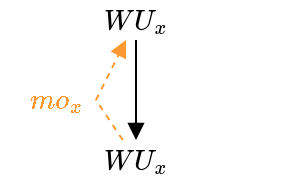 <mxfile version="20.3.0" type="device"><diagram id="Fd998V-1vK_sFpoaw9kc" name="Page-1"><mxGraphModel dx="1323" dy="241" grid="1" gridSize="10" guides="1" tooltips="1" connect="1" arrows="1" fold="1" page="1" pageScale="1" pageWidth="827" pageHeight="1169" math="1" shadow="0"><root><mxCell id="0"/><mxCell id="1" parent="0"/><mxCell id="17tErvE1ULDvhJEdpcWa-1" value="&lt;svg style=&quot;vertical-align: -0.357ex;&quot; xmlns:xlink=&quot;http://www.w3.org/1999/xlink&quot; viewBox=&quot;0 -683 2218.5 840.8&quot; role=&quot;img&quot; height=&quot;1.902ex&quot; width=&quot;5.019ex&quot; xmlns=&quot;http://www.w3.org/2000/svg&quot;&gt;&lt;defs&gt;&lt;path d=&quot;M436 683Q450 683 486 682T553 680Q604 680 638 681T677 682Q695 682 695 674Q695 670 692 659Q687 641 683 639T661 637Q636 636 621 632T600 624T597 615Q597 603 613 377T629 138L631 141Q633 144 637 151T649 170T666 200T690 241T720 295T759 362Q863 546 877 572T892 604Q892 619 873 628T831 637Q817 637 817 647Q817 650 819 660Q823 676 825 679T839 682Q842 682 856 682T895 682T949 681Q1015 681 1034 683Q1048 683 1048 672Q1048 666 1045 655T1038 640T1028 637Q1006 637 988 631T958 617T939 600T927 584L923 578L754 282Q586 -14 585 -15Q579 -22 561 -22Q546 -22 542 -17Q539 -14 523 229T506 480L494 462Q472 425 366 239Q222 -13 220 -15T215 -19Q210 -22 197 -22Q178 -22 176 -15Q176 -12 154 304T131 622Q129 631 121 633T82 637H58Q51 644 51 648Q52 671 64 683H76Q118 680 176 680Q301 680 313 683H323Q329 677 329 674T327 656Q322 641 318 637H297Q236 634 232 620Q262 160 266 136L501 550L499 587Q496 629 489 632Q483 636 447 637Q428 637 422 639T416 648Q416 650 418 660Q419 664 420 669T421 676T424 680T428 682T436 683Z&quot; id=&quot;MJX-1-TEX-I-1D44A&quot;&gt;&lt;/path&gt;&lt;path d=&quot;M107 637Q73 637 71 641Q70 643 70 649Q70 673 81 682Q83 683 98 683Q139 681 234 681Q268 681 297 681T342 682T362 682Q378 682 378 672Q378 670 376 658Q371 641 366 638H364Q362 638 359 638T352 638T343 637T334 637Q295 636 284 634T266 623Q265 621 238 518T184 302T154 169Q152 155 152 140Q152 86 183 55T269 24Q336 24 403 69T501 205L552 406Q599 598 599 606Q599 633 535 637Q511 637 511 648Q511 650 513 660Q517 676 519 679T529 683Q532 683 561 682T645 680Q696 680 723 681T752 682Q767 682 767 672Q767 650 759 642Q756 637 737 637Q666 633 648 597Q646 592 598 404Q557 235 548 205Q515 105 433 42T263 -22Q171 -22 116 34T60 167V183Q60 201 115 421Q164 622 164 628Q164 635 107 637Z&quot; id=&quot;MJX-1-TEX-I-1D448&quot;&gt;&lt;/path&gt;&lt;path d=&quot;M52 289Q59 331 106 386T222 442Q257 442 286 424T329 379Q371 442 430 442Q467 442 494 420T522 361Q522 332 508 314T481 292T458 288Q439 288 427 299T415 328Q415 374 465 391Q454 404 425 404Q412 404 406 402Q368 386 350 336Q290 115 290 78Q290 50 306 38T341 26Q378 26 414 59T463 140Q466 150 469 151T485 153H489Q504 153 504 145Q504 144 502 134Q486 77 440 33T333 -11Q263 -11 227 52Q186 -10 133 -10H127Q78 -10 57 16T35 71Q35 103 54 123T99 143Q142 143 142 101Q142 81 130 66T107 46T94 41L91 40Q91 39 97 36T113 29T132 26Q168 26 194 71Q203 87 217 139T245 247T261 313Q266 340 266 352Q266 380 251 392T217 404Q177 404 142 372T93 290Q91 281 88 280T72 278H58Q52 284 52 289Z&quot; id=&quot;MJX-1-TEX-I-1D465&quot;&gt;&lt;/path&gt;&lt;/defs&gt;&lt;g transform=&quot;scale(1,-1)&quot; stroke-width=&quot;0&quot; fill=&quot;currentColor&quot; stroke=&quot;currentColor&quot;&gt;&lt;g data-mml-node=&quot;math&quot;&gt;&lt;g data-mml-node=&quot;mi&quot;&gt;&lt;use xlink:href=&quot;#MJX-1-TEX-I-1D44A&quot; data-c=&quot;1D44A&quot;&gt;&lt;/use&gt;&lt;/g&gt;&lt;g transform=&quot;translate(1048,0)&quot; data-mml-node=&quot;msub&quot;&gt;&lt;g data-mml-node=&quot;mi&quot;&gt;&lt;use xlink:href=&quot;#MJX-1-TEX-I-1D448&quot; data-c=&quot;1D448&quot;&gt;&lt;/use&gt;&lt;/g&gt;&lt;g transform=&quot;translate(716,-150) scale(0.707)&quot; data-mml-node=&quot;mi&quot;&gt;&lt;use xlink:href=&quot;#MJX-1-TEX-I-1D465&quot; data-c=&quot;1D465&quot;&gt;&lt;/use&gt;&lt;/g&gt;&lt;/g&gt;&lt;/g&gt;&lt;/g&gt;&lt;/svg&gt;" style="text;html=1;strokeColor=none;fillColor=none;align=center;verticalAlign=middle;whiteSpace=wrap;rounded=0;" parent="1" vertex="1"><mxGeometry x="10" y="10" width="40" height="20" as="geometry"/></mxCell><mxCell id="17tErvE1ULDvhJEdpcWa-2" value="&lt;svg style=&quot;vertical-align: -0.357ex;&quot; xmlns:xlink=&quot;http://www.w3.org/1999/xlink&quot; viewBox=&quot;0 -683 2218.5 840.8&quot; role=&quot;img&quot; height=&quot;1.902ex&quot; width=&quot;5.019ex&quot; xmlns=&quot;http://www.w3.org/2000/svg&quot;&gt;&lt;defs&gt;&lt;path d=&quot;M436 683Q450 683 486 682T553 680Q604 680 638 681T677 682Q695 682 695 674Q695 670 692 659Q687 641 683 639T661 637Q636 636 621 632T600 624T597 615Q597 603 613 377T629 138L631 141Q633 144 637 151T649 170T666 200T690 241T720 295T759 362Q863 546 877 572T892 604Q892 619 873 628T831 637Q817 637 817 647Q817 650 819 660Q823 676 825 679T839 682Q842 682 856 682T895 682T949 681Q1015 681 1034 683Q1048 683 1048 672Q1048 666 1045 655T1038 640T1028 637Q1006 637 988 631T958 617T939 600T927 584L923 578L754 282Q586 -14 585 -15Q579 -22 561 -22Q546 -22 542 -17Q539 -14 523 229T506 480L494 462Q472 425 366 239Q222 -13 220 -15T215 -19Q210 -22 197 -22Q178 -22 176 -15Q176 -12 154 304T131 622Q129 631 121 633T82 637H58Q51 644 51 648Q52 671 64 683H76Q118 680 176 680Q301 680 313 683H323Q329 677 329 674T327 656Q322 641 318 637H297Q236 634 232 620Q262 160 266 136L501 550L499 587Q496 629 489 632Q483 636 447 637Q428 637 422 639T416 648Q416 650 418 660Q419 664 420 669T421 676T424 680T428 682T436 683Z&quot; id=&quot;MJX-1-TEX-I-1D44A&quot;&gt;&lt;/path&gt;&lt;path d=&quot;M107 637Q73 637 71 641Q70 643 70 649Q70 673 81 682Q83 683 98 683Q139 681 234 681Q268 681 297 681T342 682T362 682Q378 682 378 672Q378 670 376 658Q371 641 366 638H364Q362 638 359 638T352 638T343 637T334 637Q295 636 284 634T266 623Q265 621 238 518T184 302T154 169Q152 155 152 140Q152 86 183 55T269 24Q336 24 403 69T501 205L552 406Q599 598 599 606Q599 633 535 637Q511 637 511 648Q511 650 513 660Q517 676 519 679T529 683Q532 683 561 682T645 680Q696 680 723 681T752 682Q767 682 767 672Q767 650 759 642Q756 637 737 637Q666 633 648 597Q646 592 598 404Q557 235 548 205Q515 105 433 42T263 -22Q171 -22 116 34T60 167V183Q60 201 115 421Q164 622 164 628Q164 635 107 637Z&quot; id=&quot;MJX-1-TEX-I-1D448&quot;&gt;&lt;/path&gt;&lt;path d=&quot;M52 289Q59 331 106 386T222 442Q257 442 286 424T329 379Q371 442 430 442Q467 442 494 420T522 361Q522 332 508 314T481 292T458 288Q439 288 427 299T415 328Q415 374 465 391Q454 404 425 404Q412 404 406 402Q368 386 350 336Q290 115 290 78Q290 50 306 38T341 26Q378 26 414 59T463 140Q466 150 469 151T485 153H489Q504 153 504 145Q504 144 502 134Q486 77 440 33T333 -11Q263 -11 227 52Q186 -10 133 -10H127Q78 -10 57 16T35 71Q35 103 54 123T99 143Q142 143 142 101Q142 81 130 66T107 46T94 41L91 40Q91 39 97 36T113 29T132 26Q168 26 194 71Q203 87 217 139T245 247T261 313Q266 340 266 352Q266 380 251 392T217 404Q177 404 142 372T93 290Q91 281 88 280T72 278H58Q52 284 52 289Z&quot; id=&quot;MJX-1-TEX-I-1D465&quot;&gt;&lt;/path&gt;&lt;/defs&gt;&lt;g transform=&quot;scale(1,-1)&quot; stroke-width=&quot;0&quot; fill=&quot;currentColor&quot; stroke=&quot;currentColor&quot;&gt;&lt;g data-mml-node=&quot;math&quot;&gt;&lt;g data-mml-node=&quot;mi&quot;&gt;&lt;use xlink:href=&quot;#MJX-1-TEX-I-1D44A&quot; data-c=&quot;1D44A&quot;&gt;&lt;/use&gt;&lt;/g&gt;&lt;g transform=&quot;translate(1048,0)&quot; data-mml-node=&quot;msub&quot;&gt;&lt;g data-mml-node=&quot;mi&quot;&gt;&lt;use xlink:href=&quot;#MJX-1-TEX-I-1D448&quot; data-c=&quot;1D448&quot;&gt;&lt;/use&gt;&lt;/g&gt;&lt;g transform=&quot;translate(716,-150) scale(0.707)&quot; data-mml-node=&quot;mi&quot;&gt;&lt;use xlink:href=&quot;#MJX-1-TEX-I-1D465&quot; data-c=&quot;1D465&quot;&gt;&lt;/use&gt;&lt;/g&gt;&lt;/g&gt;&lt;/g&gt;&lt;/g&gt;&lt;/svg&gt;" style="text;html=1;strokeColor=none;fillColor=none;align=center;verticalAlign=middle;whiteSpace=wrap;rounded=0;" parent="1" vertex="1"><mxGeometry x="10" y="80" width="40" height="20" as="geometry"/></mxCell><mxCell id="17tErvE1ULDvhJEdpcWa-4" style="edgeStyle=none;rounded=0;orthogonalLoop=1;jettySize=auto;html=1;endArrow=block;endFill=1;fillColor=#e51400;strokeColor=#000000;" parent="1" source="17tErvE1ULDvhJEdpcWa-1" target="17tErvE1ULDvhJEdpcWa-2" edge="1"><mxGeometry relative="1" as="geometry"><mxPoint x="234" y="-20" as="sourcePoint"/><mxPoint x="234" y="8" as="targetPoint"/></mxGeometry></mxCell><mxCell id="17tErvE1ULDvhJEdpcWa-5" style="rounded=0;orthogonalLoop=1;jettySize=auto;html=1;dashed=1;strokeColor=#FF9933;endArrow=block;endFill=1;" parent="1" source="17tErvE1ULDvhJEdpcWa-2" target="17tErvE1ULDvhJEdpcWa-1" edge="1"><mxGeometry relative="1" as="geometry"><mxPoint x="20" y="90" as="sourcePoint"/><mxPoint x="162.5" y="30" as="targetPoint"/><Array as="points"><mxPoint x="10" y="60"/></Array></mxGeometry></mxCell><mxCell id="9kusDKAPEzGHrs1E8dyw-1" value="$$mo_x$$" style="text;html=1;strokeColor=none;fillColor=none;align=center;verticalAlign=middle;whiteSpace=wrap;rounded=0;fontColor=#FF9933;" vertex="1" parent="1"><mxGeometry x="-30" y="50" width="40" height="20" as="geometry"/></mxCell><mxCell id="9kusDKAPEzGHrs1E8dyw-7" value="$$\text{}$$" style="text;html=1;strokeColor=none;fillColor=none;align=center;verticalAlign=middle;whiteSpace=wrap;rounded=0;fontColor=#000000;" vertex="1" parent="1"><mxGeometry x="70" y="40" width="20" height="20" as="geometry"/></mxCell></root></mxGraphModel></diagram></mxfile>